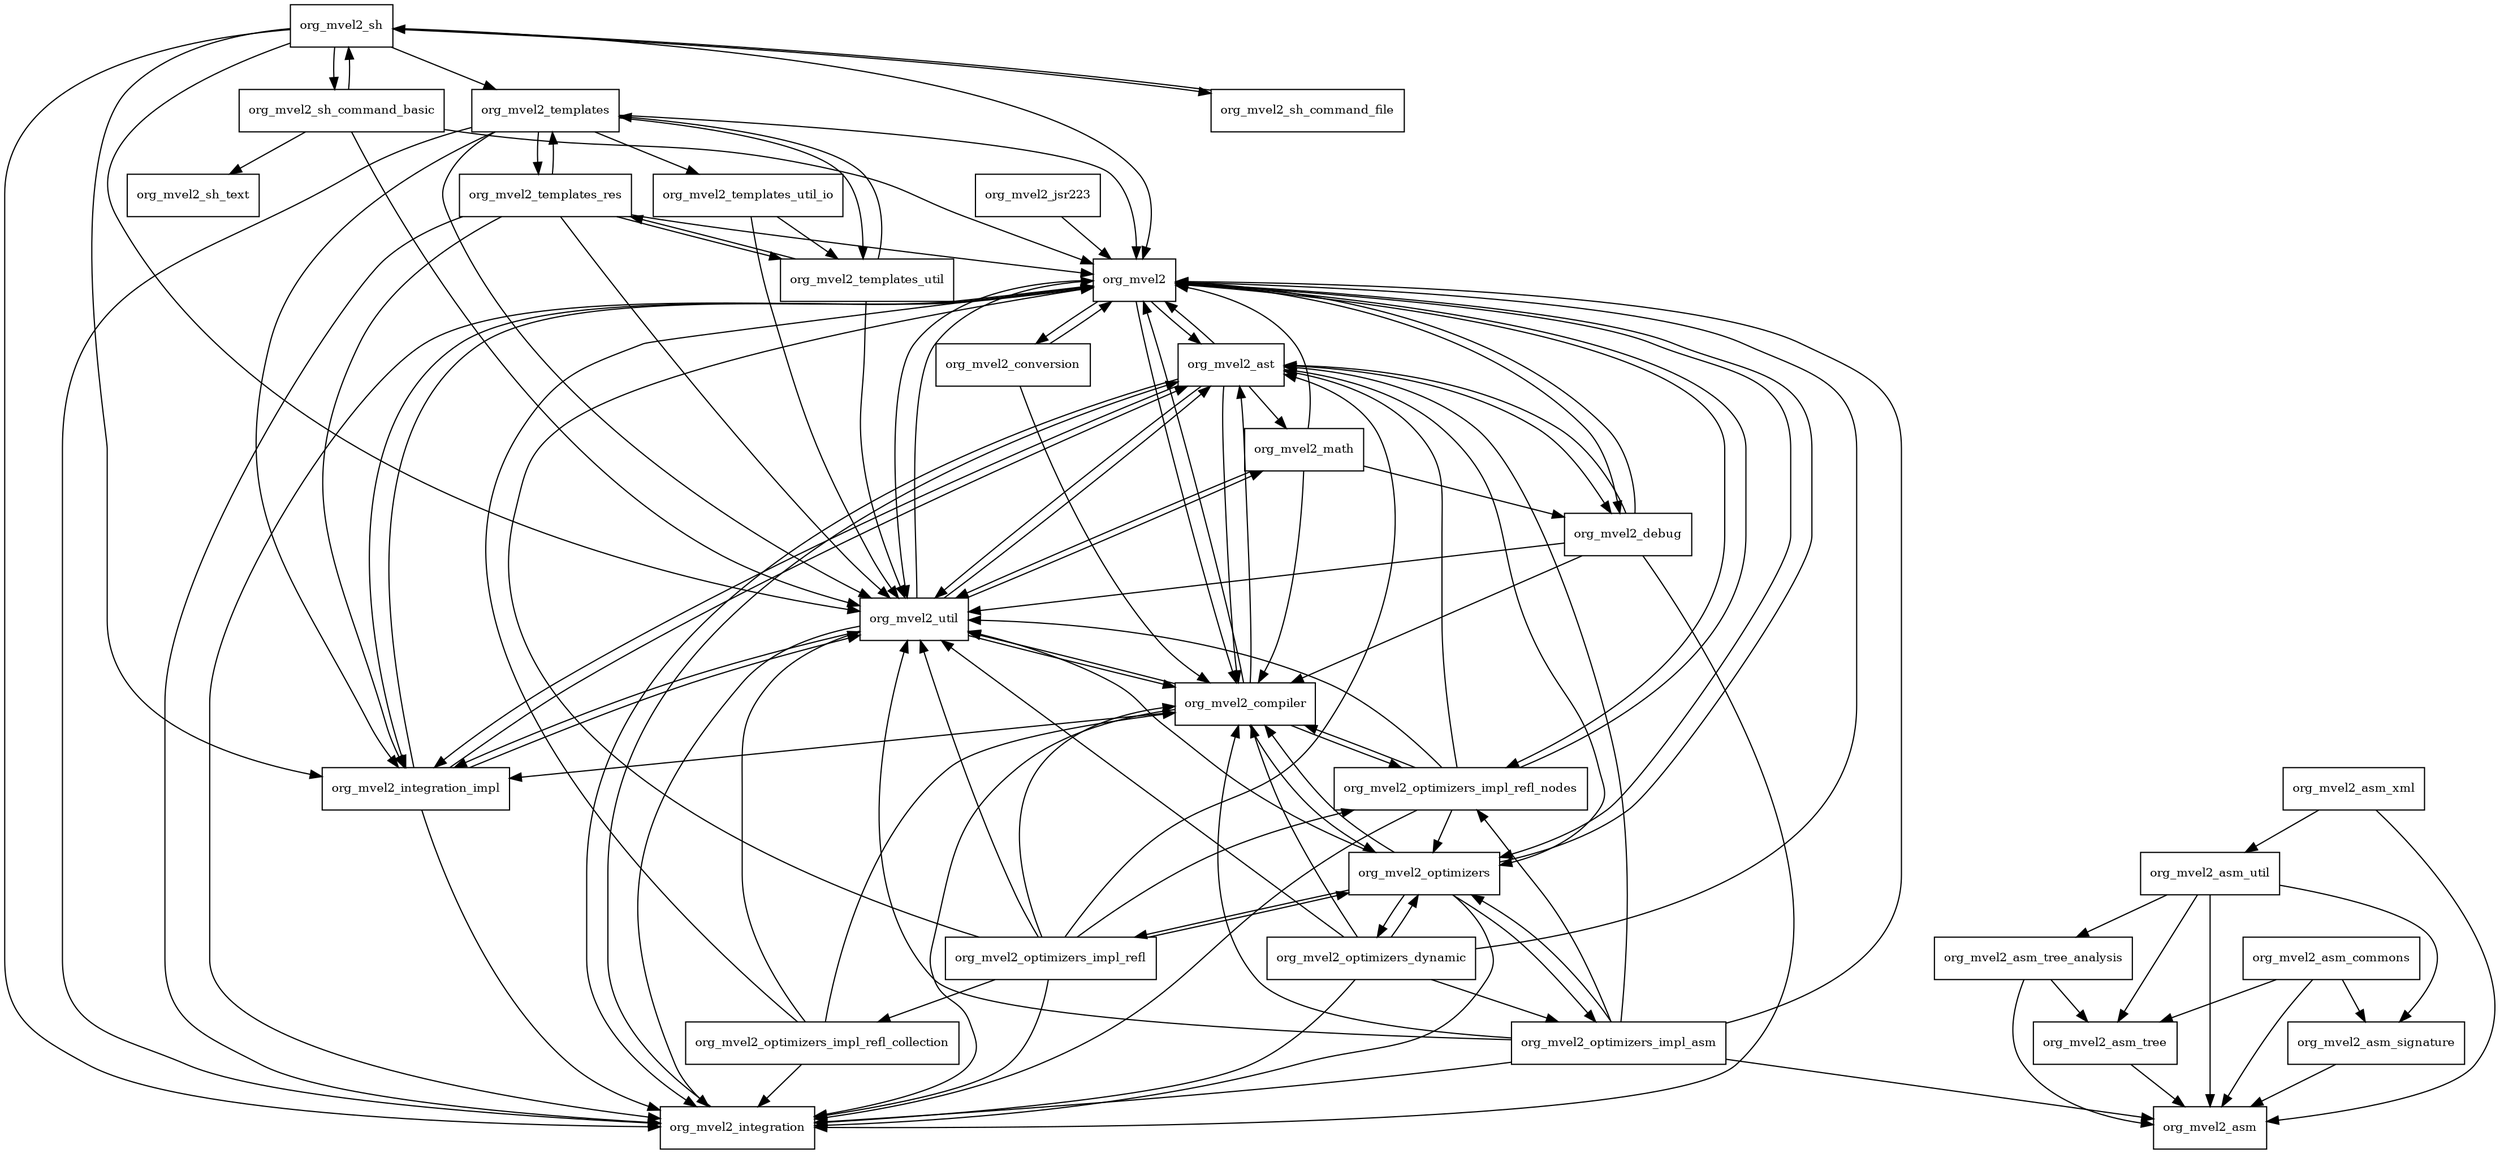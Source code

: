 digraph mvel2_2_4_0_Final_redhat_1_package_dependencies {
  node [shape = box, fontsize=10.0];
  org_mvel2 -> org_mvel2_ast;
  org_mvel2 -> org_mvel2_compiler;
  org_mvel2 -> org_mvel2_conversion;
  org_mvel2 -> org_mvel2_debug;
  org_mvel2 -> org_mvel2_integration;
  org_mvel2 -> org_mvel2_integration_impl;
  org_mvel2 -> org_mvel2_optimizers;
  org_mvel2 -> org_mvel2_optimizers_impl_refl_nodes;
  org_mvel2 -> org_mvel2_util;
  org_mvel2_asm_commons -> org_mvel2_asm;
  org_mvel2_asm_commons -> org_mvel2_asm_signature;
  org_mvel2_asm_commons -> org_mvel2_asm_tree;
  org_mvel2_asm_signature -> org_mvel2_asm;
  org_mvel2_asm_tree -> org_mvel2_asm;
  org_mvel2_asm_tree_analysis -> org_mvel2_asm;
  org_mvel2_asm_tree_analysis -> org_mvel2_asm_tree;
  org_mvel2_asm_util -> org_mvel2_asm;
  org_mvel2_asm_util -> org_mvel2_asm_signature;
  org_mvel2_asm_util -> org_mvel2_asm_tree;
  org_mvel2_asm_util -> org_mvel2_asm_tree_analysis;
  org_mvel2_asm_xml -> org_mvel2_asm;
  org_mvel2_asm_xml -> org_mvel2_asm_util;
  org_mvel2_ast -> org_mvel2;
  org_mvel2_ast -> org_mvel2_compiler;
  org_mvel2_ast -> org_mvel2_debug;
  org_mvel2_ast -> org_mvel2_integration;
  org_mvel2_ast -> org_mvel2_integration_impl;
  org_mvel2_ast -> org_mvel2_math;
  org_mvel2_ast -> org_mvel2_optimizers;
  org_mvel2_ast -> org_mvel2_util;
  org_mvel2_compiler -> org_mvel2;
  org_mvel2_compiler -> org_mvel2_ast;
  org_mvel2_compiler -> org_mvel2_integration;
  org_mvel2_compiler -> org_mvel2_integration_impl;
  org_mvel2_compiler -> org_mvel2_optimizers;
  org_mvel2_compiler -> org_mvel2_optimizers_impl_refl_nodes;
  org_mvel2_compiler -> org_mvel2_util;
  org_mvel2_conversion -> org_mvel2;
  org_mvel2_conversion -> org_mvel2_compiler;
  org_mvel2_debug -> org_mvel2;
  org_mvel2_debug -> org_mvel2_ast;
  org_mvel2_debug -> org_mvel2_compiler;
  org_mvel2_debug -> org_mvel2_integration;
  org_mvel2_debug -> org_mvel2_util;
  org_mvel2_integration -> org_mvel2_ast;
  org_mvel2_integration_impl -> org_mvel2;
  org_mvel2_integration_impl -> org_mvel2_ast;
  org_mvel2_integration_impl -> org_mvel2_integration;
  org_mvel2_integration_impl -> org_mvel2_util;
  org_mvel2_jsr223 -> org_mvel2;
  org_mvel2_math -> org_mvel2;
  org_mvel2_math -> org_mvel2_compiler;
  org_mvel2_math -> org_mvel2_debug;
  org_mvel2_math -> org_mvel2_util;
  org_mvel2_optimizers -> org_mvel2;
  org_mvel2_optimizers -> org_mvel2_compiler;
  org_mvel2_optimizers -> org_mvel2_integration;
  org_mvel2_optimizers -> org_mvel2_optimizers_dynamic;
  org_mvel2_optimizers -> org_mvel2_optimizers_impl_asm;
  org_mvel2_optimizers -> org_mvel2_optimizers_impl_refl;
  org_mvel2_optimizers -> org_mvel2_util;
  org_mvel2_optimizers_dynamic -> org_mvel2;
  org_mvel2_optimizers_dynamic -> org_mvel2_compiler;
  org_mvel2_optimizers_dynamic -> org_mvel2_integration;
  org_mvel2_optimizers_dynamic -> org_mvel2_optimizers;
  org_mvel2_optimizers_dynamic -> org_mvel2_optimizers_impl_asm;
  org_mvel2_optimizers_dynamic -> org_mvel2_util;
  org_mvel2_optimizers_impl_asm -> org_mvel2;
  org_mvel2_optimizers_impl_asm -> org_mvel2_asm;
  org_mvel2_optimizers_impl_asm -> org_mvel2_ast;
  org_mvel2_optimizers_impl_asm -> org_mvel2_compiler;
  org_mvel2_optimizers_impl_asm -> org_mvel2_integration;
  org_mvel2_optimizers_impl_asm -> org_mvel2_optimizers;
  org_mvel2_optimizers_impl_asm -> org_mvel2_optimizers_impl_refl_nodes;
  org_mvel2_optimizers_impl_asm -> org_mvel2_util;
  org_mvel2_optimizers_impl_refl -> org_mvel2;
  org_mvel2_optimizers_impl_refl -> org_mvel2_ast;
  org_mvel2_optimizers_impl_refl -> org_mvel2_compiler;
  org_mvel2_optimizers_impl_refl -> org_mvel2_integration;
  org_mvel2_optimizers_impl_refl -> org_mvel2_optimizers;
  org_mvel2_optimizers_impl_refl -> org_mvel2_optimizers_impl_refl_collection;
  org_mvel2_optimizers_impl_refl -> org_mvel2_optimizers_impl_refl_nodes;
  org_mvel2_optimizers_impl_refl -> org_mvel2_util;
  org_mvel2_optimizers_impl_refl_collection -> org_mvel2;
  org_mvel2_optimizers_impl_refl_collection -> org_mvel2_compiler;
  org_mvel2_optimizers_impl_refl_collection -> org_mvel2_integration;
  org_mvel2_optimizers_impl_refl_collection -> org_mvel2_util;
  org_mvel2_optimizers_impl_refl_nodes -> org_mvel2;
  org_mvel2_optimizers_impl_refl_nodes -> org_mvel2_ast;
  org_mvel2_optimizers_impl_refl_nodes -> org_mvel2_compiler;
  org_mvel2_optimizers_impl_refl_nodes -> org_mvel2_integration;
  org_mvel2_optimizers_impl_refl_nodes -> org_mvel2_optimizers;
  org_mvel2_optimizers_impl_refl_nodes -> org_mvel2_util;
  org_mvel2_sh -> org_mvel2;
  org_mvel2_sh -> org_mvel2_integration;
  org_mvel2_sh -> org_mvel2_integration_impl;
  org_mvel2_sh -> org_mvel2_sh_command_basic;
  org_mvel2_sh -> org_mvel2_sh_command_file;
  org_mvel2_sh -> org_mvel2_templates;
  org_mvel2_sh -> org_mvel2_util;
  org_mvel2_sh_command_basic -> org_mvel2;
  org_mvel2_sh_command_basic -> org_mvel2_sh;
  org_mvel2_sh_command_basic -> org_mvel2_sh_text;
  org_mvel2_sh_command_basic -> org_mvel2_util;
  org_mvel2_sh_command_file -> org_mvel2_sh;
  org_mvel2_templates -> org_mvel2;
  org_mvel2_templates -> org_mvel2_integration;
  org_mvel2_templates -> org_mvel2_integration_impl;
  org_mvel2_templates -> org_mvel2_templates_res;
  org_mvel2_templates -> org_mvel2_templates_util;
  org_mvel2_templates -> org_mvel2_templates_util_io;
  org_mvel2_templates -> org_mvel2_util;
  org_mvel2_templates_res -> org_mvel2;
  org_mvel2_templates_res -> org_mvel2_integration;
  org_mvel2_templates_res -> org_mvel2_integration_impl;
  org_mvel2_templates_res -> org_mvel2_templates;
  org_mvel2_templates_res -> org_mvel2_templates_util;
  org_mvel2_templates_res -> org_mvel2_util;
  org_mvel2_templates_util -> org_mvel2_templates;
  org_mvel2_templates_util -> org_mvel2_templates_res;
  org_mvel2_templates_util -> org_mvel2_util;
  org_mvel2_templates_util_io -> org_mvel2_templates_util;
  org_mvel2_templates_util_io -> org_mvel2_util;
  org_mvel2_util -> org_mvel2;
  org_mvel2_util -> org_mvel2_ast;
  org_mvel2_util -> org_mvel2_compiler;
  org_mvel2_util -> org_mvel2_integration;
  org_mvel2_util -> org_mvel2_integration_impl;
  org_mvel2_util -> org_mvel2_math;
}

